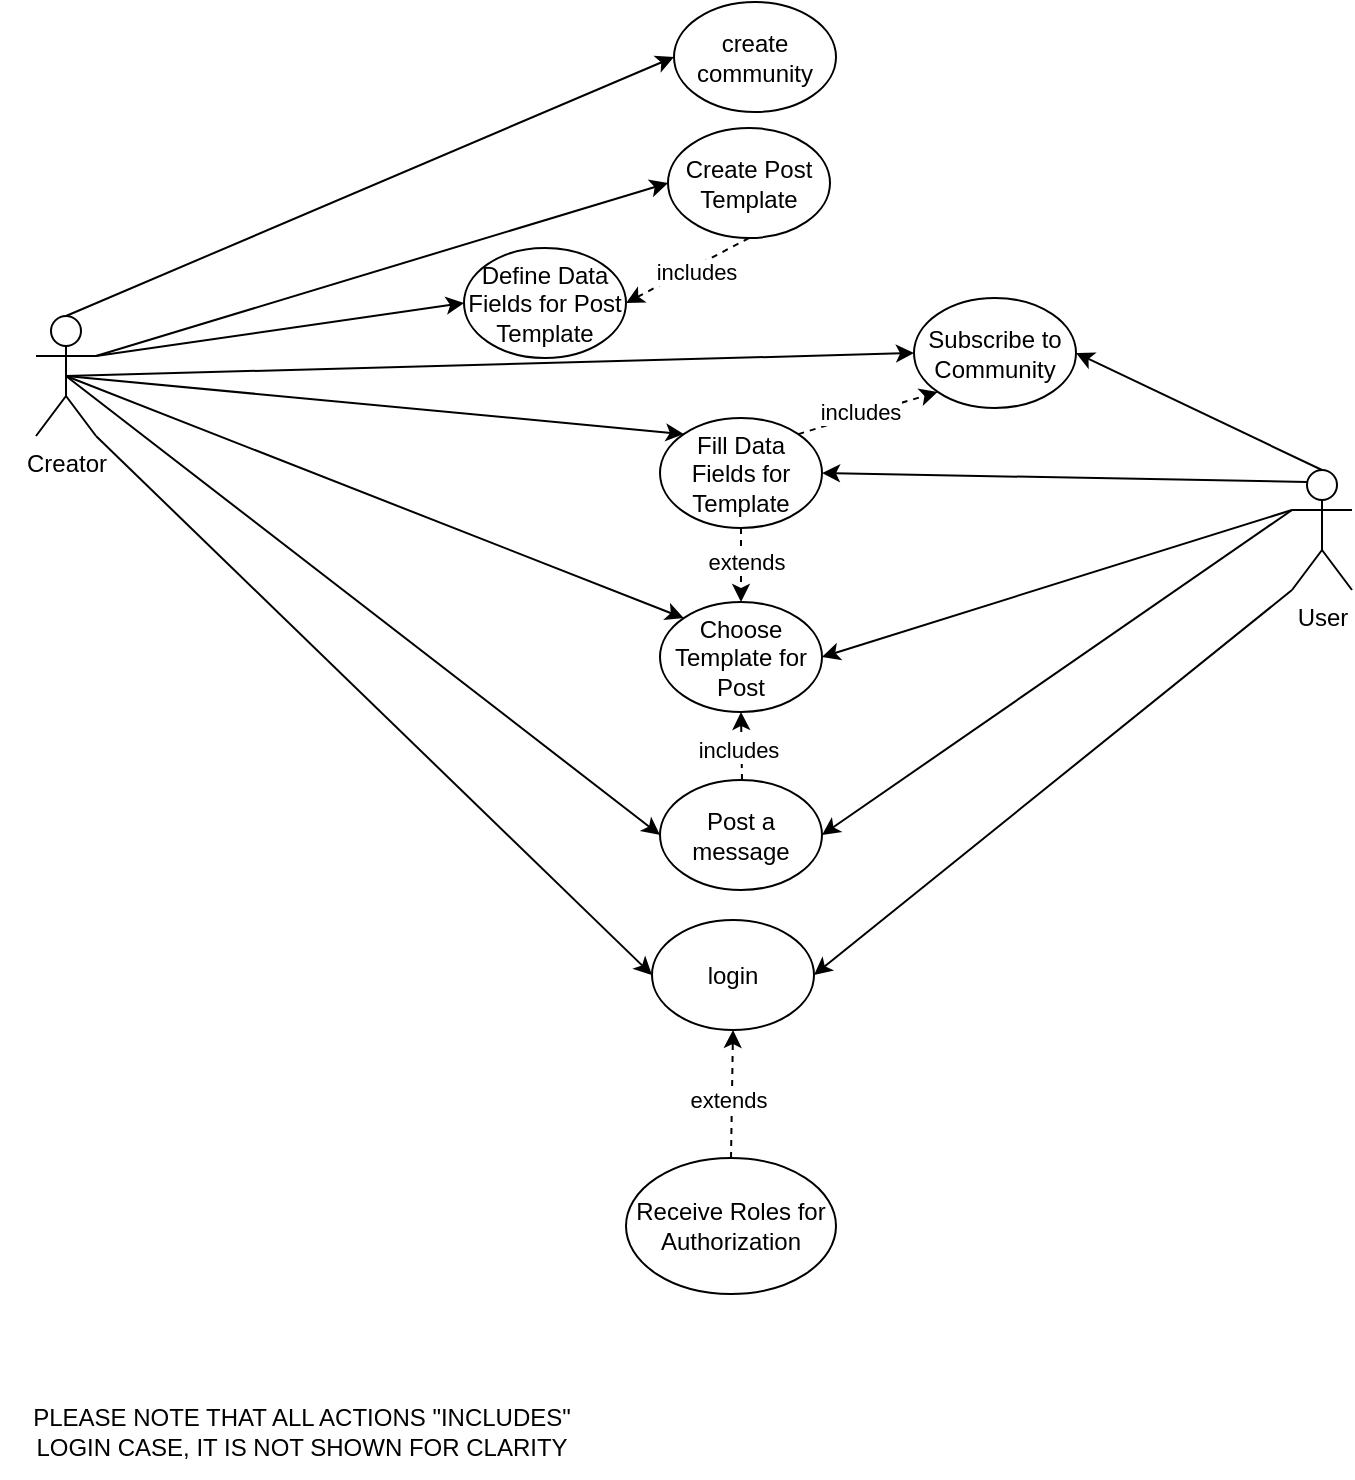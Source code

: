 <mxfile version="23.1.5" type="device">
  <diagram name="Page-1" id="MwuTj217F6C2Lx1vM-um">
    <mxGraphModel dx="1242" dy="796" grid="0" gridSize="10" guides="1" tooltips="1" connect="1" arrows="1" fold="1" page="1" pageScale="1" pageWidth="850" pageHeight="1100" math="0" shadow="0">
      <root>
        <mxCell id="0" />
        <mxCell id="1" parent="0" />
        <mxCell id="lo_9SOssfB8ERp1K76Ch-1" value="Creator" style="shape=umlActor;verticalLabelPosition=bottom;verticalAlign=top;html=1;outlineConnect=0;" parent="1" vertex="1">
          <mxGeometry x="47" y="170" width="30" height="60" as="geometry" />
        </mxCell>
        <mxCell id="lo_9SOssfB8ERp1K76Ch-4" value="login" style="ellipse;whiteSpace=wrap;html=1;" parent="1" vertex="1">
          <mxGeometry x="355" y="472" width="81" height="55" as="geometry" />
        </mxCell>
        <mxCell id="lo_9SOssfB8ERp1K76Ch-5" value="create community" style="ellipse;whiteSpace=wrap;html=1;" parent="1" vertex="1">
          <mxGeometry x="366" y="13" width="81" height="55" as="geometry" />
        </mxCell>
        <mxCell id="lo_9SOssfB8ERp1K76Ch-9" value="Post a message" style="ellipse;whiteSpace=wrap;html=1;" parent="1" vertex="1">
          <mxGeometry x="359" y="402" width="81" height="55" as="geometry" />
        </mxCell>
        <mxCell id="lo_9SOssfB8ERp1K76Ch-17" value="User" style="shape=umlActor;verticalLabelPosition=bottom;verticalAlign=top;html=1;outlineConnect=0;" parent="1" vertex="1">
          <mxGeometry x="675" y="247" width="30" height="60" as="geometry" />
        </mxCell>
        <mxCell id="lo_9SOssfB8ERp1K76Ch-35" value="" style="endArrow=classic;html=1;rounded=0;entryX=1;entryY=0.5;entryDx=0;entryDy=0;exitX=0;exitY=1;exitDx=0;exitDy=0;exitPerimeter=0;" parent="1" source="lo_9SOssfB8ERp1K76Ch-17" target="lo_9SOssfB8ERp1K76Ch-4" edge="1">
          <mxGeometry width="50" height="50" relative="1" as="geometry">
            <mxPoint x="685" y="277" as="sourcePoint" />
            <mxPoint x="533.223" y="356.112" as="targetPoint" />
          </mxGeometry>
        </mxCell>
        <mxCell id="XARZmpjqTiKtFhQx6Wgv-1" value="" style="endArrow=classic;html=1;rounded=0;exitX=1;exitY=1;exitDx=0;exitDy=0;exitPerimeter=0;entryX=0;entryY=0.5;entryDx=0;entryDy=0;" parent="1" source="lo_9SOssfB8ERp1K76Ch-1" target="lo_9SOssfB8ERp1K76Ch-4" edge="1">
          <mxGeometry width="50" height="50" relative="1" as="geometry">
            <mxPoint x="399" y="432" as="sourcePoint" />
            <mxPoint x="449" y="382" as="targetPoint" />
          </mxGeometry>
        </mxCell>
        <mxCell id="XARZmpjqTiKtFhQx6Wgv-2" value="" style="endArrow=classic;html=1;rounded=0;entryX=0;entryY=0.5;entryDx=0;entryDy=0;exitX=0.5;exitY=0;exitDx=0;exitDy=0;exitPerimeter=0;" parent="1" source="lo_9SOssfB8ERp1K76Ch-1" target="lo_9SOssfB8ERp1K76Ch-5" edge="1">
          <mxGeometry width="50" height="50" relative="1" as="geometry">
            <mxPoint x="399" y="432" as="sourcePoint" />
            <mxPoint x="449" y="382" as="targetPoint" />
          </mxGeometry>
        </mxCell>
        <mxCell id="XARZmpjqTiKtFhQx6Wgv-3" value="Create Post Template" style="ellipse;whiteSpace=wrap;html=1;" parent="1" vertex="1">
          <mxGeometry x="363" y="76" width="81" height="55" as="geometry" />
        </mxCell>
        <mxCell id="XARZmpjqTiKtFhQx6Wgv-4" value="Define Data Fields for Post Template" style="ellipse;whiteSpace=wrap;html=1;" parent="1" vertex="1">
          <mxGeometry x="261" y="136" width="81" height="55" as="geometry" />
        </mxCell>
        <mxCell id="XARZmpjqTiKtFhQx6Wgv-5" value="" style="endArrow=classic;html=1;rounded=0;exitX=1;exitY=0.333;exitDx=0;exitDy=0;exitPerimeter=0;entryX=0;entryY=0.5;entryDx=0;entryDy=0;" parent="1" source="lo_9SOssfB8ERp1K76Ch-1" target="XARZmpjqTiKtFhQx6Wgv-4" edge="1">
          <mxGeometry width="50" height="50" relative="1" as="geometry">
            <mxPoint x="469" y="210" as="sourcePoint" />
            <mxPoint x="449" y="264" as="targetPoint" />
          </mxGeometry>
        </mxCell>
        <mxCell id="XARZmpjqTiKtFhQx6Wgv-6" value="" style="endArrow=classic;html=1;rounded=0;exitX=1;exitY=0.333;exitDx=0;exitDy=0;exitPerimeter=0;entryX=0;entryY=0.5;entryDx=0;entryDy=0;" parent="1" source="lo_9SOssfB8ERp1K76Ch-1" target="XARZmpjqTiKtFhQx6Wgv-3" edge="1">
          <mxGeometry width="50" height="50" relative="1" as="geometry">
            <mxPoint x="87" y="200" as="sourcePoint" />
            <mxPoint x="231" y="227" as="targetPoint" />
          </mxGeometry>
        </mxCell>
        <mxCell id="XARZmpjqTiKtFhQx6Wgv-7" value="" style="html=1;labelBackgroundColor=#ffffff;startArrow=none;startFill=0;startSize=6;endArrow=classic;endFill=1;endSize=6;jettySize=auto;orthogonalLoop=1;strokeWidth=1;dashed=1;fontSize=14;rounded=0;exitX=0.5;exitY=1;exitDx=0;exitDy=0;entryX=1;entryY=0.5;entryDx=0;entryDy=0;" parent="1" source="XARZmpjqTiKtFhQx6Wgv-3" target="XARZmpjqTiKtFhQx6Wgv-4" edge="1">
          <mxGeometry width="60" height="60" relative="1" as="geometry">
            <mxPoint x="394" y="319" as="sourcePoint" />
            <mxPoint x="454" y="259" as="targetPoint" />
          </mxGeometry>
        </mxCell>
        <mxCell id="XARZmpjqTiKtFhQx6Wgv-8" value="includes" style="edgeLabel;html=1;align=center;verticalAlign=middle;resizable=0;points=[];" parent="XARZmpjqTiKtFhQx6Wgv-7" vertex="1" connectable="0">
          <mxGeometry x="-0.096" y="2" relative="1" as="geometry">
            <mxPoint as="offset" />
          </mxGeometry>
        </mxCell>
        <mxCell id="XARZmpjqTiKtFhQx6Wgv-9" value="" style="endArrow=classic;html=1;rounded=0;exitX=0.5;exitY=0.5;exitDx=0;exitDy=0;exitPerimeter=0;entryX=0;entryY=0.5;entryDx=0;entryDy=0;" parent="1" source="lo_9SOssfB8ERp1K76Ch-1" target="lo_9SOssfB8ERp1K76Ch-9" edge="1">
          <mxGeometry width="50" height="50" relative="1" as="geometry">
            <mxPoint x="399" y="314" as="sourcePoint" />
            <mxPoint x="449" y="264" as="targetPoint" />
          </mxGeometry>
        </mxCell>
        <mxCell id="XARZmpjqTiKtFhQx6Wgv-10" value="" style="endArrow=classic;html=1;rounded=0;exitX=0;exitY=0.333;exitDx=0;exitDy=0;exitPerimeter=0;entryX=1;entryY=0.5;entryDx=0;entryDy=0;" parent="1" source="lo_9SOssfB8ERp1K76Ch-17" target="lo_9SOssfB8ERp1K76Ch-9" edge="1">
          <mxGeometry width="50" height="50" relative="1" as="geometry">
            <mxPoint x="72" y="210" as="sourcePoint" />
            <mxPoint x="373" y="314" as="targetPoint" />
          </mxGeometry>
        </mxCell>
        <mxCell id="XARZmpjqTiKtFhQx6Wgv-11" value="Choose Template for Post" style="ellipse;whiteSpace=wrap;html=1;" parent="1" vertex="1">
          <mxGeometry x="359" y="313" width="81" height="55" as="geometry" />
        </mxCell>
        <mxCell id="XARZmpjqTiKtFhQx6Wgv-12" value="Fill Data Fields for Template" style="ellipse;whiteSpace=wrap;html=1;" parent="1" vertex="1">
          <mxGeometry x="359" y="221" width="81" height="55" as="geometry" />
        </mxCell>
        <mxCell id="XARZmpjqTiKtFhQx6Wgv-14" value="" style="html=1;labelBackgroundColor=#ffffff;startArrow=none;startFill=0;startSize=6;endArrow=classic;endFill=1;endSize=6;jettySize=auto;orthogonalLoop=1;strokeWidth=1;dashed=1;fontSize=14;rounded=0;exitX=0.5;exitY=1;exitDx=0;exitDy=0;entryX=0.5;entryY=1;entryDx=0;entryDy=0;" parent="1" target="XARZmpjqTiKtFhQx6Wgv-11" edge="1">
          <mxGeometry width="60" height="60" relative="1" as="geometry">
            <mxPoint x="400" y="402" as="sourcePoint" />
            <mxPoint x="414" y="141" as="targetPoint" />
          </mxGeometry>
        </mxCell>
        <mxCell id="XARZmpjqTiKtFhQx6Wgv-15" value="includes" style="edgeLabel;html=1;align=center;verticalAlign=middle;resizable=0;points=[];" parent="XARZmpjqTiKtFhQx6Wgv-14" vertex="1" connectable="0">
          <mxGeometry x="-0.096" y="2" relative="1" as="geometry">
            <mxPoint as="offset" />
          </mxGeometry>
        </mxCell>
        <mxCell id="XARZmpjqTiKtFhQx6Wgv-17" value="" style="html=1;labelBackgroundColor=#ffffff;startArrow=none;startFill=0;startSize=6;endArrow=classic;endFill=1;endSize=6;jettySize=auto;orthogonalLoop=1;strokeWidth=1;dashed=1;fontSize=14;rounded=0;exitX=0.5;exitY=1;exitDx=0;exitDy=0;entryX=0.5;entryY=0;entryDx=0;entryDy=0;" parent="1" source="XARZmpjqTiKtFhQx6Wgv-12" target="XARZmpjqTiKtFhQx6Wgv-11" edge="1">
          <mxGeometry width="60" height="60" relative="1" as="geometry">
            <mxPoint x="497" y="257" as="sourcePoint" />
            <mxPoint x="497" y="313" as="targetPoint" />
          </mxGeometry>
        </mxCell>
        <mxCell id="XARZmpjqTiKtFhQx6Wgv-18" value="extends" style="edgeLabel;html=1;align=center;verticalAlign=middle;resizable=0;points=[];" parent="XARZmpjqTiKtFhQx6Wgv-17" vertex="1" connectable="0">
          <mxGeometry x="-0.096" y="2" relative="1" as="geometry">
            <mxPoint as="offset" />
          </mxGeometry>
        </mxCell>
        <mxCell id="XARZmpjqTiKtFhQx6Wgv-19" value="" style="endArrow=classic;html=1;rounded=0;exitX=0.5;exitY=0.5;exitDx=0;exitDy=0;exitPerimeter=0;entryX=0;entryY=0;entryDx=0;entryDy=0;" parent="1" source="lo_9SOssfB8ERp1K76Ch-1" target="XARZmpjqTiKtFhQx6Wgv-12" edge="1">
          <mxGeometry width="50" height="50" relative="1" as="geometry">
            <mxPoint x="399" y="314" as="sourcePoint" />
            <mxPoint x="449" y="264" as="targetPoint" />
          </mxGeometry>
        </mxCell>
        <mxCell id="XARZmpjqTiKtFhQx6Wgv-20" value="" style="endArrow=classic;html=1;rounded=0;exitX=0.5;exitY=0.5;exitDx=0;exitDy=0;exitPerimeter=0;entryX=0;entryY=0;entryDx=0;entryDy=0;" parent="1" source="lo_9SOssfB8ERp1K76Ch-1" target="XARZmpjqTiKtFhQx6Wgv-11" edge="1">
          <mxGeometry width="50" height="50" relative="1" as="geometry">
            <mxPoint x="72" y="210" as="sourcePoint" />
            <mxPoint x="381" y="239" as="targetPoint" />
          </mxGeometry>
        </mxCell>
        <mxCell id="XARZmpjqTiKtFhQx6Wgv-21" value="" style="endArrow=classic;html=1;rounded=0;exitX=0;exitY=0.333;exitDx=0;exitDy=0;exitPerimeter=0;entryX=1;entryY=0.5;entryDx=0;entryDy=0;" parent="1" source="lo_9SOssfB8ERp1K76Ch-17" target="XARZmpjqTiKtFhQx6Wgv-11" edge="1">
          <mxGeometry width="50" height="50" relative="1" as="geometry">
            <mxPoint x="685" y="277" as="sourcePoint" />
            <mxPoint x="450" y="440" as="targetPoint" />
          </mxGeometry>
        </mxCell>
        <mxCell id="XARZmpjqTiKtFhQx6Wgv-22" value="" style="endArrow=classic;html=1;rounded=0;exitX=0.25;exitY=0.1;exitDx=0;exitDy=0;exitPerimeter=0;entryX=1;entryY=0.5;entryDx=0;entryDy=0;" parent="1" source="lo_9SOssfB8ERp1K76Ch-17" target="XARZmpjqTiKtFhQx6Wgv-12" edge="1">
          <mxGeometry width="50" height="50" relative="1" as="geometry">
            <mxPoint x="685" y="277" as="sourcePoint" />
            <mxPoint x="450" y="351" as="targetPoint" />
          </mxGeometry>
        </mxCell>
        <mxCell id="XARZmpjqTiKtFhQx6Wgv-23" value="Receive Roles for Authorization" style="ellipse;whiteSpace=wrap;html=1;" parent="1" vertex="1">
          <mxGeometry x="342" y="591" width="105" height="68" as="geometry" />
        </mxCell>
        <mxCell id="XARZmpjqTiKtFhQx6Wgv-24" value="" style="html=1;labelBackgroundColor=#ffffff;startArrow=none;startFill=0;startSize=6;endArrow=classic;endFill=1;endSize=6;jettySize=auto;orthogonalLoop=1;strokeWidth=1;dashed=1;fontSize=14;rounded=0;exitX=0.5;exitY=0;exitDx=0;exitDy=0;entryX=0.5;entryY=1;entryDx=0;entryDy=0;" parent="1" source="XARZmpjqTiKtFhQx6Wgv-23" target="lo_9SOssfB8ERp1K76Ch-4" edge="1">
          <mxGeometry width="60" height="60" relative="1" as="geometry">
            <mxPoint x="491" y="575" as="sourcePoint" />
            <mxPoint x="491" y="612" as="targetPoint" />
          </mxGeometry>
        </mxCell>
        <mxCell id="XARZmpjqTiKtFhQx6Wgv-25" value="extends" style="edgeLabel;html=1;align=center;verticalAlign=middle;resizable=0;points=[];" parent="XARZmpjqTiKtFhQx6Wgv-24" vertex="1" connectable="0">
          <mxGeometry x="-0.096" y="2" relative="1" as="geometry">
            <mxPoint as="offset" />
          </mxGeometry>
        </mxCell>
        <mxCell id="1gfyJUpUAoeCJUE6srvP-1" value="Subscribe to Community" style="ellipse;whiteSpace=wrap;html=1;" vertex="1" parent="1">
          <mxGeometry x="486" y="161" width="81" height="55" as="geometry" />
        </mxCell>
        <mxCell id="1gfyJUpUAoeCJUE6srvP-2" value="" style="endArrow=classic;html=1;rounded=0;exitX=0.5;exitY=0;exitDx=0;exitDy=0;exitPerimeter=0;entryX=1;entryY=0.5;entryDx=0;entryDy=0;" edge="1" parent="1" source="lo_9SOssfB8ERp1K76Ch-17" target="1gfyJUpUAoeCJUE6srvP-1">
          <mxGeometry width="50" height="50" relative="1" as="geometry">
            <mxPoint x="693" y="263" as="sourcePoint" />
            <mxPoint x="450" y="259" as="targetPoint" />
          </mxGeometry>
        </mxCell>
        <mxCell id="1gfyJUpUAoeCJUE6srvP-3" value="" style="endArrow=classic;html=1;rounded=0;exitX=0.5;exitY=0.5;exitDx=0;exitDy=0;exitPerimeter=0;entryX=0;entryY=0.5;entryDx=0;entryDy=0;" edge="1" parent="1" source="lo_9SOssfB8ERp1K76Ch-1" target="1gfyJUpUAoeCJUE6srvP-1">
          <mxGeometry width="50" height="50" relative="1" as="geometry">
            <mxPoint x="700" y="257" as="sourcePoint" />
            <mxPoint x="560" y="169" as="targetPoint" />
          </mxGeometry>
        </mxCell>
        <mxCell id="1gfyJUpUAoeCJUE6srvP-4" value="" style="html=1;labelBackgroundColor=#ffffff;startArrow=none;startFill=0;startSize=6;endArrow=classic;endFill=1;endSize=6;jettySize=auto;orthogonalLoop=1;strokeWidth=1;dashed=1;fontSize=14;rounded=0;exitX=1;exitY=0;exitDx=0;exitDy=0;entryX=0;entryY=1;entryDx=0;entryDy=0;" edge="1" parent="1" source="XARZmpjqTiKtFhQx6Wgv-12" target="1gfyJUpUAoeCJUE6srvP-1">
          <mxGeometry width="60" height="60" relative="1" as="geometry">
            <mxPoint x="698" y="165" as="sourcePoint" />
            <mxPoint x="698" y="199" as="targetPoint" />
          </mxGeometry>
        </mxCell>
        <mxCell id="1gfyJUpUAoeCJUE6srvP-5" value="includes" style="edgeLabel;html=1;align=center;verticalAlign=middle;resizable=0;points=[];" vertex="1" connectable="0" parent="1gfyJUpUAoeCJUE6srvP-4">
          <mxGeometry x="-0.096" y="2" relative="1" as="geometry">
            <mxPoint as="offset" />
          </mxGeometry>
        </mxCell>
        <mxCell id="1gfyJUpUAoeCJUE6srvP-6" value="PLEASE NOTE THAT ALL ACTIONS &quot;INCLUDES&quot; LOGIN CASE, IT IS NOT SHOWN FOR CLARITY" style="text;html=1;align=center;verticalAlign=middle;whiteSpace=wrap;rounded=0;" vertex="1" parent="1">
          <mxGeometry x="29" y="705" width="302" height="46" as="geometry" />
        </mxCell>
      </root>
    </mxGraphModel>
  </diagram>
</mxfile>
